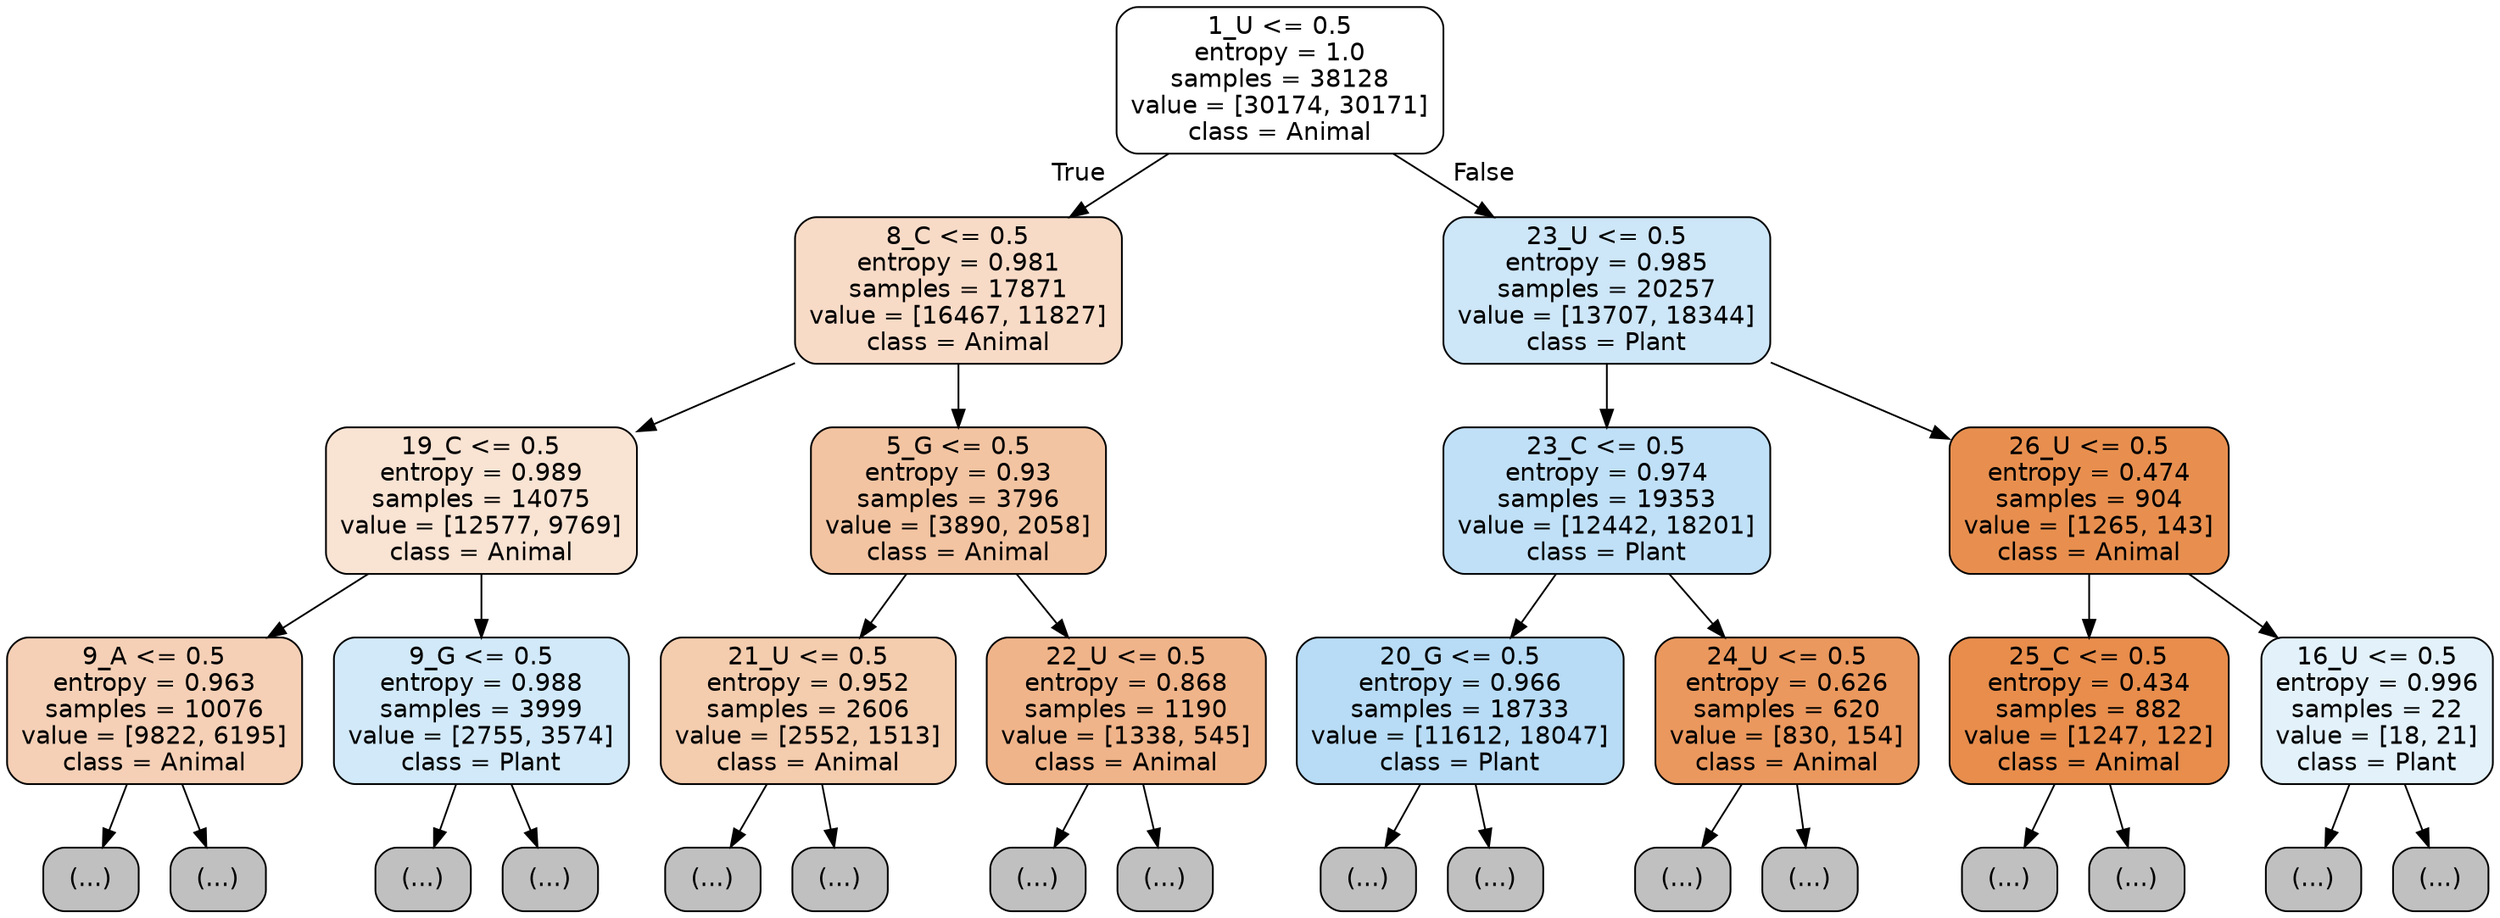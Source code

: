 digraph Tree {
node [shape=box, style="filled, rounded", color="black", fontname="helvetica"] ;
edge [fontname="helvetica"] ;
0 [label="1_U <= 0.5\nentropy = 1.0\nsamples = 38128\nvalue = [30174, 30171]\nclass = Animal", fillcolor="#ffffff"] ;
1 [label="8_C <= 0.5\nentropy = 0.981\nsamples = 17871\nvalue = [16467, 11827]\nclass = Animal", fillcolor="#f8dbc7"] ;
0 -> 1 [labeldistance=2.5, labelangle=45, headlabel="True"] ;
2 [label="19_C <= 0.5\nentropy = 0.989\nsamples = 14075\nvalue = [12577, 9769]\nclass = Animal", fillcolor="#f9e3d3"] ;
1 -> 2 ;
3 [label="9_A <= 0.5\nentropy = 0.963\nsamples = 10076\nvalue = [9822, 6195]\nclass = Animal", fillcolor="#f5d0b6"] ;
2 -> 3 ;
4 [label="(...)", fillcolor="#C0C0C0"] ;
3 -> 4 ;
4287 [label="(...)", fillcolor="#C0C0C0"] ;
3 -> 4287 ;
5526 [label="9_G <= 0.5\nentropy = 0.988\nsamples = 3999\nvalue = [2755, 3574]\nclass = Plant", fillcolor="#d2e9f9"] ;
2 -> 5526 ;
5527 [label="(...)", fillcolor="#C0C0C0"] ;
5526 -> 5527 ;
6850 [label="(...)", fillcolor="#C0C0C0"] ;
5526 -> 6850 ;
7375 [label="5_G <= 0.5\nentropy = 0.93\nsamples = 3796\nvalue = [3890, 2058]\nclass = Animal", fillcolor="#f3c4a2"] ;
1 -> 7375 ;
7376 [label="21_U <= 0.5\nentropy = 0.952\nsamples = 2606\nvalue = [2552, 1513]\nclass = Animal", fillcolor="#f4ccae"] ;
7375 -> 7376 ;
7377 [label="(...)", fillcolor="#C0C0C0"] ;
7376 -> 7377 ;
8584 [label="(...)", fillcolor="#C0C0C0"] ;
7376 -> 8584 ;
8897 [label="22_U <= 0.5\nentropy = 0.868\nsamples = 1190\nvalue = [1338, 545]\nclass = Animal", fillcolor="#f0b48a"] ;
7375 -> 8897 ;
8898 [label="(...)", fillcolor="#C0C0C0"] ;
8897 -> 8898 ;
9443 [label="(...)", fillcolor="#C0C0C0"] ;
8897 -> 9443 ;
9502 [label="23_U <= 0.5\nentropy = 0.985\nsamples = 20257\nvalue = [13707, 18344]\nclass = Plant", fillcolor="#cde6f8"] ;
0 -> 9502 [labeldistance=2.5, labelangle=-45, headlabel="False"] ;
9503 [label="23_C <= 0.5\nentropy = 0.974\nsamples = 19353\nvalue = [12442, 18201]\nclass = Plant", fillcolor="#c0e0f7"] ;
9502 -> 9503 ;
9504 [label="20_G <= 0.5\nentropy = 0.966\nsamples = 18733\nvalue = [11612, 18047]\nclass = Plant", fillcolor="#b8dcf6"] ;
9503 -> 9504 ;
9505 [label="(...)", fillcolor="#C0C0C0"] ;
9504 -> 9505 ;
14682 [label="(...)", fillcolor="#C0C0C0"] ;
9504 -> 14682 ;
16295 [label="24_U <= 0.5\nentropy = 0.626\nsamples = 620\nvalue = [830, 154]\nclass = Animal", fillcolor="#ea985e"] ;
9503 -> 16295 ;
16296 [label="(...)", fillcolor="#C0C0C0"] ;
16295 -> 16296 ;
16523 [label="(...)", fillcolor="#C0C0C0"] ;
16295 -> 16523 ;
16564 [label="26_U <= 0.5\nentropy = 0.474\nsamples = 904\nvalue = [1265, 143]\nclass = Animal", fillcolor="#e88f4f"] ;
9502 -> 16564 ;
16565 [label="25_C <= 0.5\nentropy = 0.434\nsamples = 882\nvalue = [1247, 122]\nclass = Animal", fillcolor="#e88d4c"] ;
16564 -> 16565 ;
16566 [label="(...)", fillcolor="#C0C0C0"] ;
16565 -> 16566 ;
16823 [label="(...)", fillcolor="#C0C0C0"] ;
16565 -> 16823 ;
16838 [label="16_U <= 0.5\nentropy = 0.996\nsamples = 22\nvalue = [18, 21]\nclass = Plant", fillcolor="#e3f1fb"] ;
16564 -> 16838 ;
16839 [label="(...)", fillcolor="#C0C0C0"] ;
16838 -> 16839 ;
16842 [label="(...)", fillcolor="#C0C0C0"] ;
16838 -> 16842 ;
}